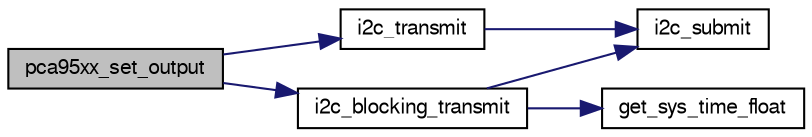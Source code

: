 digraph "pca95xx_set_output"
{
  edge [fontname="FreeSans",fontsize="10",labelfontname="FreeSans",labelfontsize="10"];
  node [fontname="FreeSans",fontsize="10",shape=record];
  rankdir="LR";
  Node1 [label="pca95xx_set_output",height=0.2,width=0.4,color="black", fillcolor="grey75", style="filled", fontcolor="black"];
  Node1 -> Node2 [color="midnightblue",fontsize="10",style="solid",fontname="FreeSans"];
  Node2 [label="i2c_blocking_transmit",height=0.2,width=0.4,color="black", fillcolor="white", style="filled",URL="$group__i2c.html#gad729c07f3a162f0463cbe381f4b538d3",tooltip="Submit a write only transaction and wait for it to complete. "];
  Node2 -> Node3 [color="midnightblue",fontsize="10",style="solid",fontname="FreeSans"];
  Node3 [label="i2c_submit",height=0.2,width=0.4,color="black", fillcolor="white", style="filled",URL="$group__i2c.html#ga4eed48e542a9c71b93372f5a38d7e367",tooltip="Submit a I2C transaction. "];
  Node2 -> Node4 [color="midnightblue",fontsize="10",style="solid",fontname="FreeSans"];
  Node4 [label="get_sys_time_float",height=0.2,width=0.4,color="black", fillcolor="white", style="filled",URL="$sys__time_8h.html#af486c2fb33d8d33645256a9970eb056e",tooltip="Get the time in seconds since startup. "];
  Node1 -> Node5 [color="midnightblue",fontsize="10",style="solid",fontname="FreeSans"];
  Node5 [label="i2c_transmit",height=0.2,width=0.4,color="black", fillcolor="white", style="filled",URL="$group__i2c.html#ga54405aa058f14a143b8b1b5380015927",tooltip="Submit a write only transaction. "];
  Node5 -> Node3 [color="midnightblue",fontsize="10",style="solid",fontname="FreeSans"];
}
